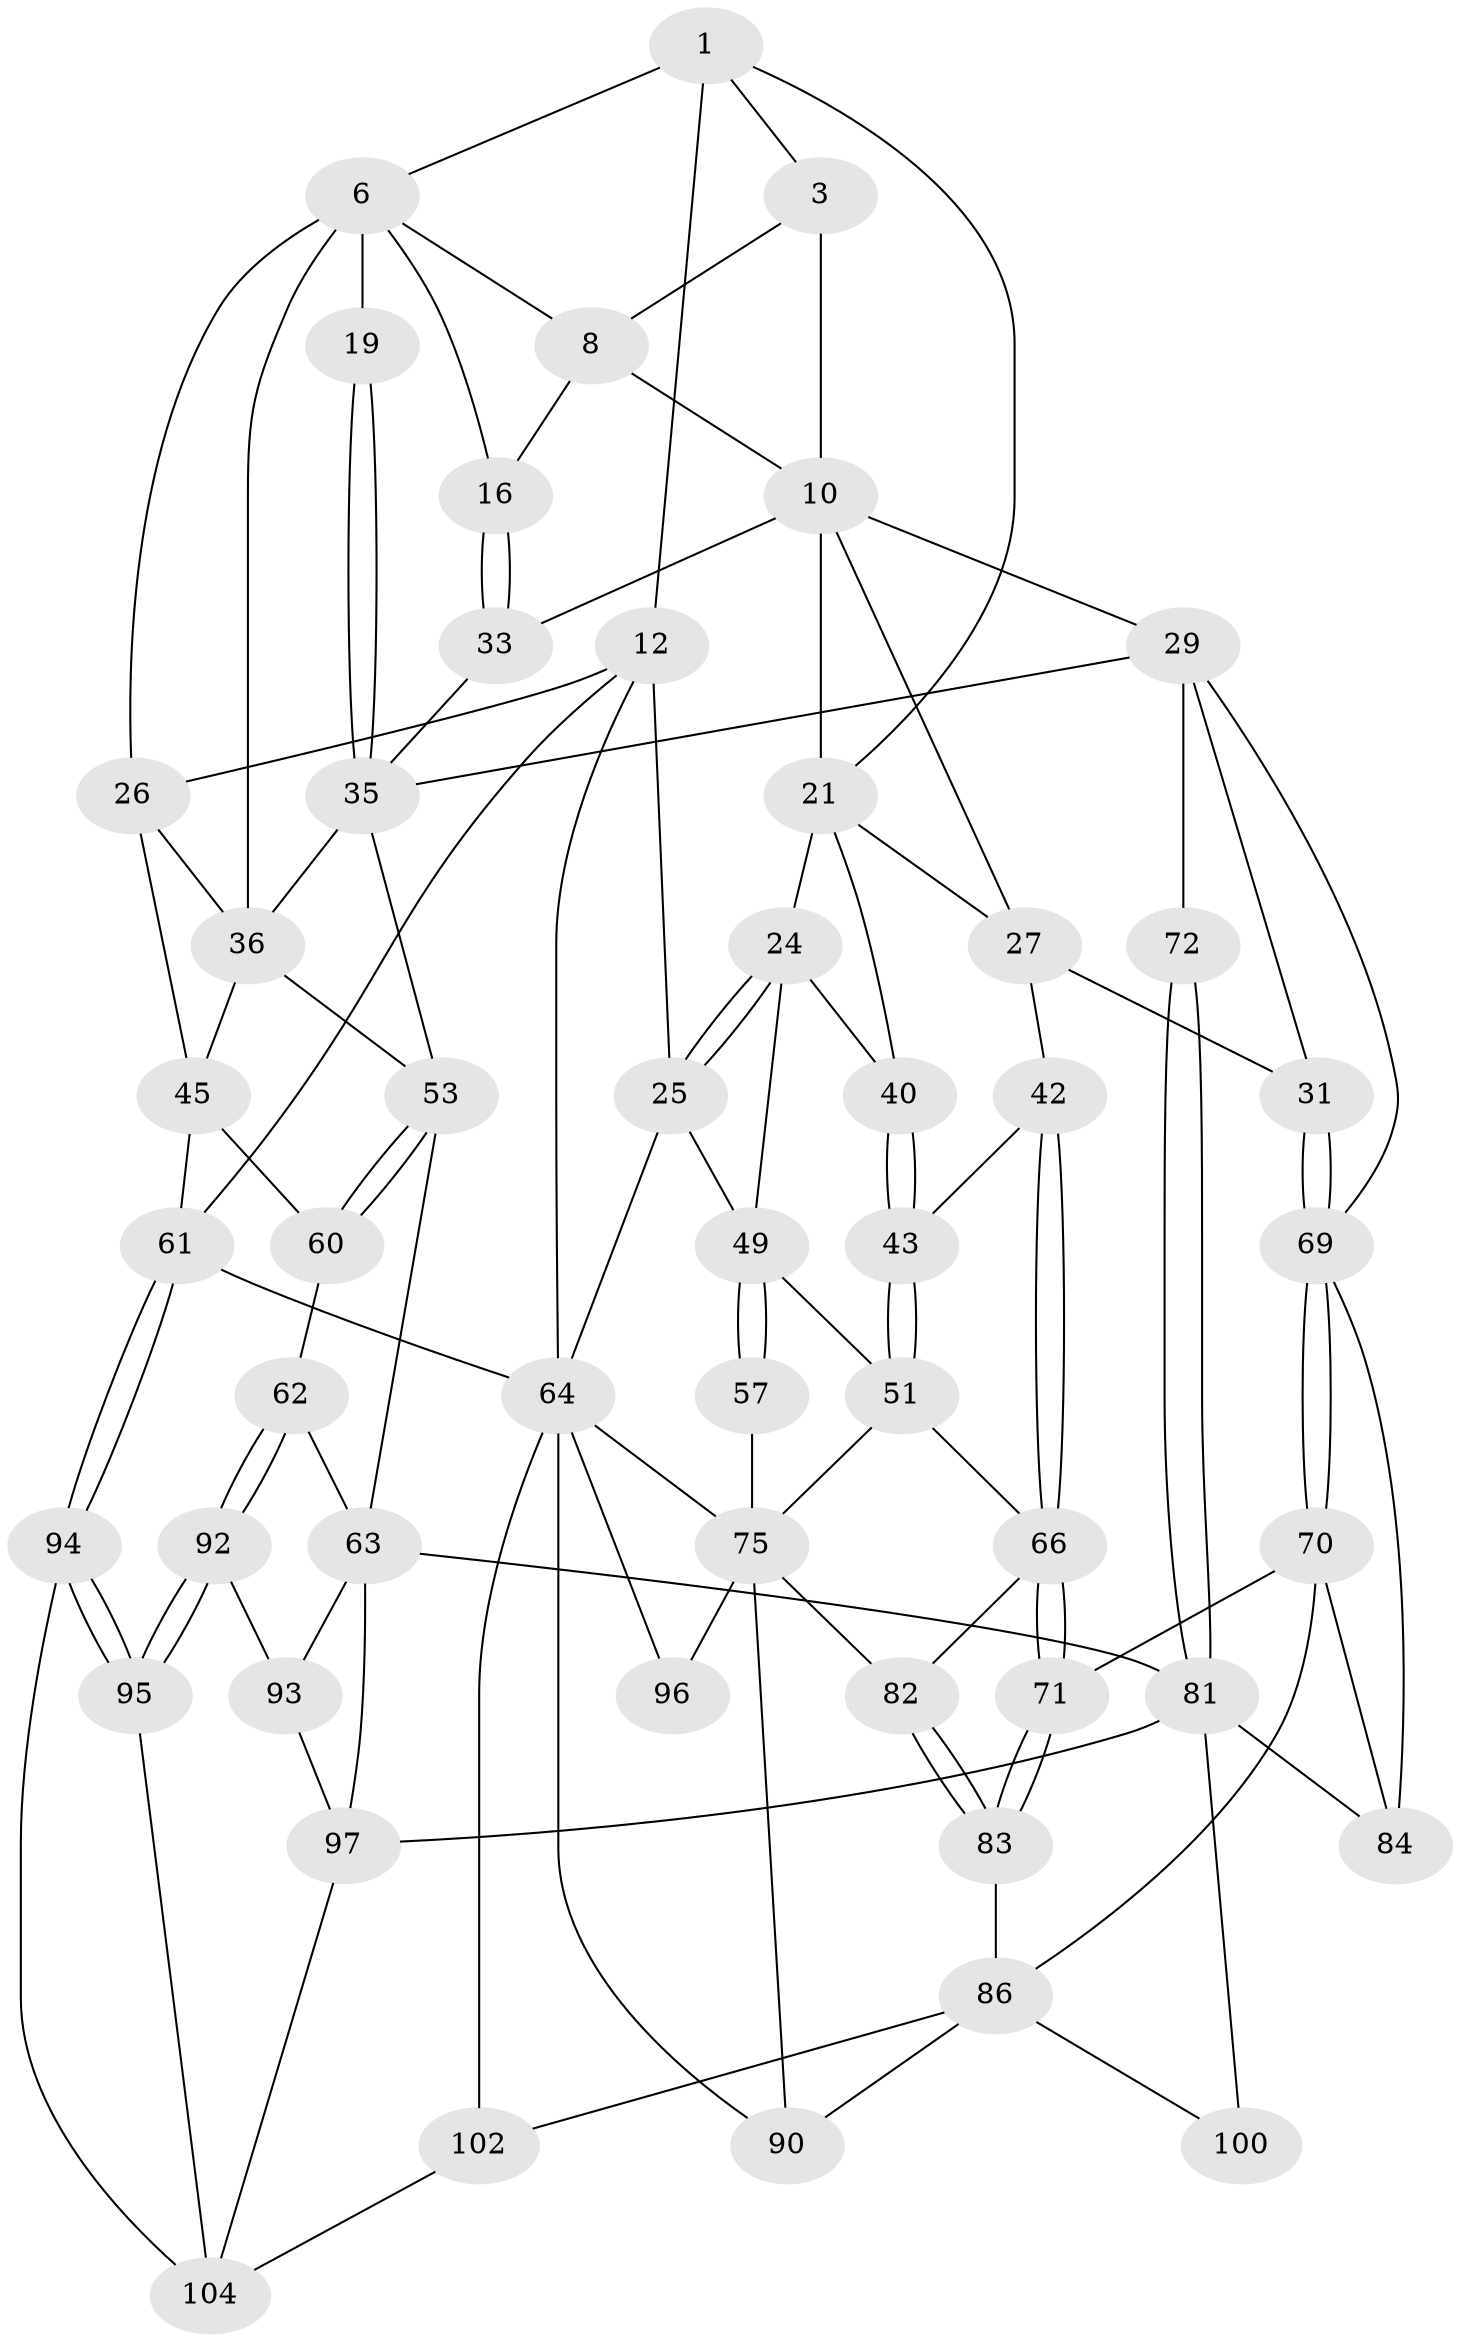// original degree distribution, {3: 0.01904761904761905, 4: 0.21904761904761905, 5: 0.5714285714285714, 6: 0.19047619047619047}
// Generated by graph-tools (version 1.1) at 2025/27/03/15/25 16:27:58]
// undirected, 52 vertices, 116 edges
graph export_dot {
graph [start="1"]
  node [color=gray90,style=filled];
  1 [pos="+0.7601393593385904+0",super="+2+5"];
  3 [pos="+0.6271308520656446+0.138348761634892",super="+4"];
  6 [pos="+0.8873749586385576+0.10133971457364195",super="+7+17"];
  8 [pos="+0.7130696285220317+0.09784279351573061",super="+9"];
  10 [pos="+0.6252602627156102+0.24672923674720484",super="+28+11"];
  12 [pos="+1+0",super="+13"];
  16 [pos="+0.7947503636645954+0.23950361695380312"];
  19 [pos="+0.8660280681327991+0.2776306847914232"];
  21 [pos="+0.2852673723713653+0",super="+22"];
  24 [pos="+0.0689147663663694+0.26003220183477405",super="+41"];
  25 [pos="+0+0.0118504506197779",super="+48"];
  26 [pos="+1+0.02518382671290423",super="+39"];
  27 [pos="+0.3716912854802467+0.2778869257641829",super="+32"];
  29 [pos="+0.5734365799430765+0.38557324536244075",super="+30+56"];
  31 [pos="+0.520543835843512+0.4019298793083314"];
  33 [pos="+0.724771917573881+0.3349345906503669",super="+34"];
  35 [pos="+0.797897006049181+0.35380305156478653",super="+38"];
  36 [pos="+0.8898848132117381+0.286091395712777",super="+37"];
  40 [pos="+0.16032990989021392+0.3439442856865793"];
  42 [pos="+0.3431858204103036+0.3984815912217271"];
  43 [pos="+0.16369967302405175+0.3892241339373675"];
  45 [pos="+1+0.33716831743377124",super="+59"];
  49 [pos="+0+0.38161125133496726",super="+50"];
  51 [pos="+0.1509480608066095+0.44572697968424224",super="+68"];
  53 [pos="+0.911734080728737+0.39285624641096867",super="+54"];
  57 [pos="+0.09248817945818948+0.5016571134119142"];
  60 [pos="+0.9933769060758499+0.5456387495145373"];
  61 [pos="+1+1"];
  62 [pos="+0.9549034909116664+0.562595144534669"];
  63 [pos="+0.8330319849754264+0.5011520886642786",super="+79"];
  64 [pos="+0+0.6436300469796619",super="+65"];
  66 [pos="+0.33360711761210454+0.4283626238461755",super="+67"];
  69 [pos="+0.48968782587327986+0.5132990168790637",super="+74"];
  70 [pos="+0.4575046887854576+0.5393936560418225",super="+85"];
  71 [pos="+0.4008233188815949+0.5384084219764922"];
  72 [pos="+0.6815926180421389+0.5767146188263482"];
  75 [pos="+0.21837249152545676+0.594254086765443",super="+76"];
  81 [pos="+0.6903974674125419+0.5965968622009439",super="+88"];
  82 [pos="+0.28601800003487393+0.582736983944501"];
  83 [pos="+0.3428528214796586+0.6130890690735811"];
  84 [pos="+0.5217125902502967+0.657879779209547"];
  86 [pos="+0.4121135305354952+0.6670425025186787",super="+87+101"];
  90 [pos="+0.241273485390726+0.8507524641506394"];
  92 [pos="+0.8464903091424618+0.6913484766906913"];
  93 [pos="+0.8411101613407381+0.6898793511650274"];
  94 [pos="+1+1"];
  95 [pos="+0.8928795549115901+0.7708909406037392"];
  96 [pos="+0+0.775143303541718"];
  97 [pos="+0.665791530447109+0.7414345642379743",super="+99"];
  100 [pos="+0.5485678536970832+0.7699859419843913"];
  102 [pos="+0.46399385349640976+1"];
  104 [pos="+0.7090363095442611+0.847731534908017",super="+105"];
  1 -- 21;
  1 -- 3;
  1 -- 12 [weight=2];
  1 -- 6;
  3 -- 8;
  3 -- 10;
  6 -- 8;
  6 -- 16;
  6 -- 19 [weight=2];
  6 -- 26;
  6 -- 36;
  8 -- 16;
  8 -- 10;
  10 -- 29;
  10 -- 27;
  10 -- 21;
  10 -- 33;
  12 -- 26;
  12 -- 61;
  12 -- 25;
  12 -- 64;
  16 -- 33;
  16 -- 33;
  19 -- 35;
  19 -- 35;
  21 -- 24;
  21 -- 40;
  21 -- 27;
  24 -- 25;
  24 -- 25;
  24 -- 40;
  24 -- 49;
  25 -- 64;
  25 -- 49;
  26 -- 36;
  26 -- 45;
  27 -- 42;
  27 -- 31;
  29 -- 72 [weight=2];
  29 -- 31;
  29 -- 69;
  29 -- 35;
  31 -- 69;
  31 -- 69;
  33 -- 35 [weight=2];
  35 -- 53 [weight=2];
  35 -- 36;
  36 -- 45;
  36 -- 53;
  40 -- 43;
  40 -- 43;
  42 -- 43;
  42 -- 66;
  42 -- 66;
  43 -- 51;
  43 -- 51;
  45 -- 61;
  45 -- 60;
  49 -- 57 [weight=2];
  49 -- 57;
  49 -- 51;
  51 -- 75;
  51 -- 66;
  53 -- 60;
  53 -- 60;
  53 -- 63;
  57 -- 75;
  60 -- 62;
  61 -- 94;
  61 -- 94;
  61 -- 64;
  62 -- 63;
  62 -- 92;
  62 -- 92;
  63 -- 81;
  63 -- 93;
  63 -- 97;
  64 -- 96;
  64 -- 102;
  64 -- 90;
  64 -- 75;
  66 -- 71;
  66 -- 71;
  66 -- 82;
  69 -- 70;
  69 -- 70;
  69 -- 84;
  70 -- 71;
  70 -- 86;
  70 -- 84;
  71 -- 83;
  71 -- 83;
  72 -- 81;
  72 -- 81;
  75 -- 82;
  75 -- 96 [weight=2];
  75 -- 90;
  81 -- 100 [weight=2];
  81 -- 84;
  81 -- 97;
  82 -- 83;
  82 -- 83;
  83 -- 86;
  86 -- 90;
  86 -- 102;
  86 -- 100;
  92 -- 93;
  92 -- 95;
  92 -- 95;
  93 -- 97;
  94 -- 95;
  94 -- 95;
  94 -- 104;
  95 -- 104;
  97 -- 104;
  102 -- 104;
}
